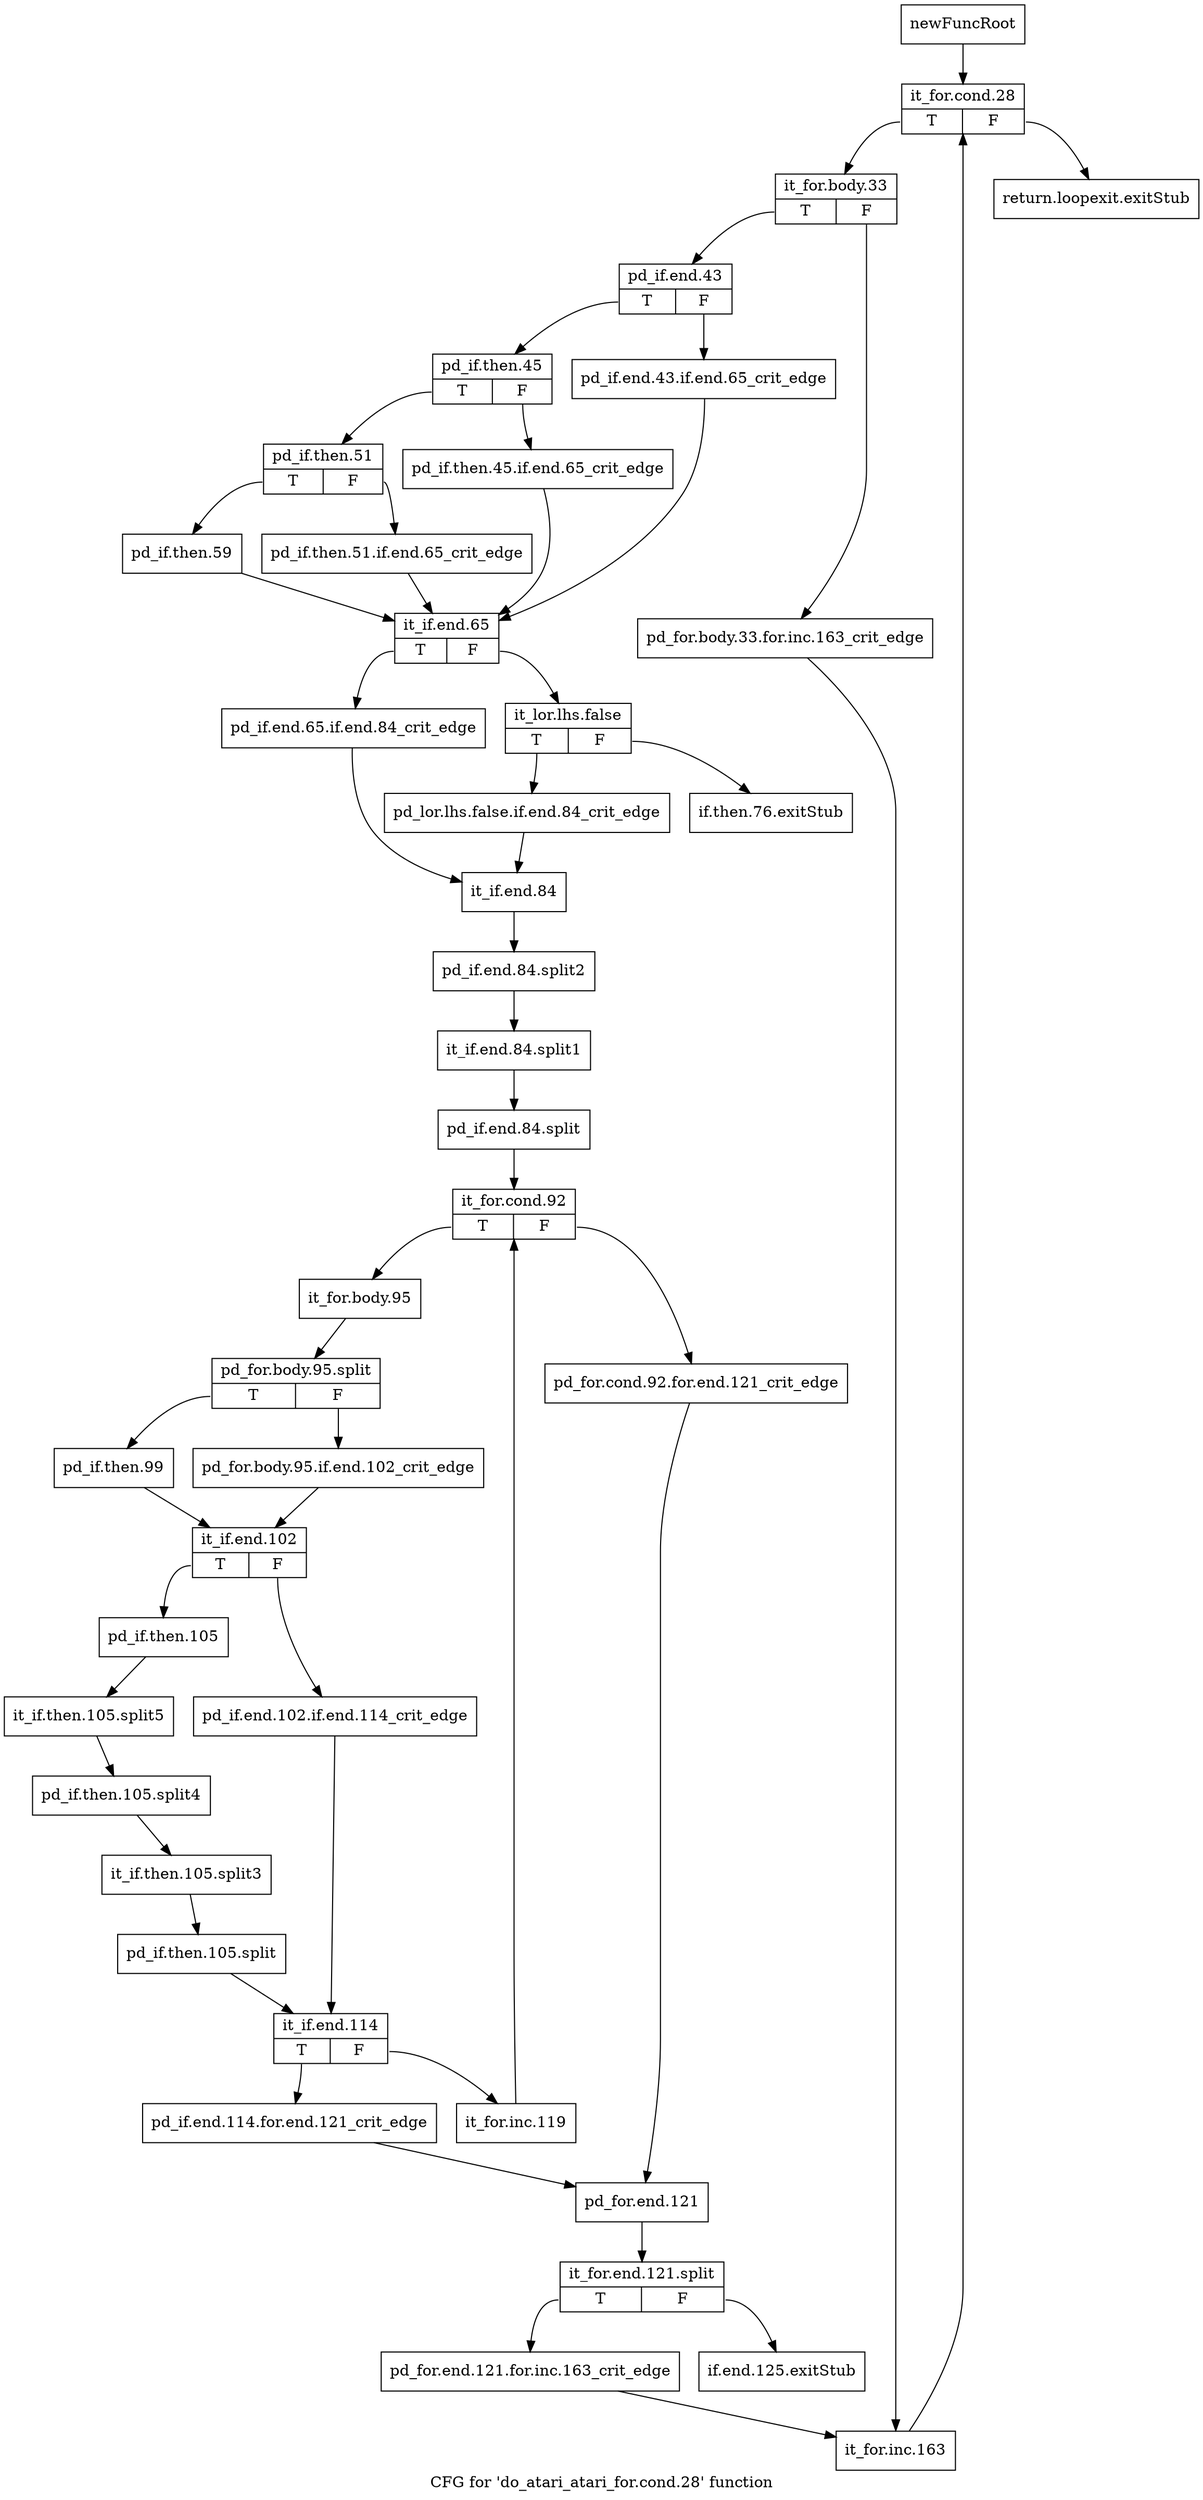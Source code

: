 digraph "CFG for 'do_atari_atari_for.cond.28' function" {
	label="CFG for 'do_atari_atari_for.cond.28' function";

	Node0x3e9eba0 [shape=record,label="{newFuncRoot}"];
	Node0x3e9eba0 -> Node0x3e9ece0;
	Node0x3e9ebf0 [shape=record,label="{return.loopexit.exitStub}"];
	Node0x3e9ec40 [shape=record,label="{if.then.76.exitStub}"];
	Node0x3e9ec90 [shape=record,label="{if.end.125.exitStub}"];
	Node0x3e9ece0 [shape=record,label="{it_for.cond.28|{<s0>T|<s1>F}}"];
	Node0x3e9ece0:s0 -> Node0x3e9ed30;
	Node0x3e9ece0:s1 -> Node0x3e9ebf0;
	Node0x3e9ed30 [shape=record,label="{it_for.body.33|{<s0>T|<s1>F}}"];
	Node0x3e9ed30:s0 -> Node0x3e9edd0;
	Node0x3e9ed30:s1 -> Node0x3e9ed80;
	Node0x3e9ed80 [shape=record,label="{pd_for.body.33.for.inc.163_crit_edge}"];
	Node0x3e9ed80 -> Node0x3e9f5a0;
	Node0x3e9edd0 [shape=record,label="{pd_if.end.43|{<s0>T|<s1>F}}"];
	Node0x3e9edd0:s0 -> Node0x3e9ee70;
	Node0x3e9edd0:s1 -> Node0x3e9ee20;
	Node0x3e9ee20 [shape=record,label="{pd_if.end.43.if.end.65_crit_edge}"];
	Node0x3e9ee20 -> Node0x3e9f000;
	Node0x3e9ee70 [shape=record,label="{pd_if.then.45|{<s0>T|<s1>F}}"];
	Node0x3e9ee70:s0 -> Node0x3e9ef10;
	Node0x3e9ee70:s1 -> Node0x3e9eec0;
	Node0x3e9eec0 [shape=record,label="{pd_if.then.45.if.end.65_crit_edge}"];
	Node0x3e9eec0 -> Node0x3e9f000;
	Node0x3e9ef10 [shape=record,label="{pd_if.then.51|{<s0>T|<s1>F}}"];
	Node0x3e9ef10:s0 -> Node0x3e9efb0;
	Node0x3e9ef10:s1 -> Node0x3e9ef60;
	Node0x3e9ef60 [shape=record,label="{pd_if.then.51.if.end.65_crit_edge}"];
	Node0x3e9ef60 -> Node0x3e9f000;
	Node0x3e9efb0 [shape=record,label="{pd_if.then.59}"];
	Node0x3e9efb0 -> Node0x3e9f000;
	Node0x3e9f000 [shape=record,label="{it_if.end.65|{<s0>T|<s1>F}}"];
	Node0x3e9f000:s0 -> Node0x3e9f0f0;
	Node0x3e9f000:s1 -> Node0x3e9f050;
	Node0x3e9f050 [shape=record,label="{it_lor.lhs.false|{<s0>T|<s1>F}}"];
	Node0x3e9f050:s0 -> Node0x3e9f0a0;
	Node0x3e9f050:s1 -> Node0x3e9ec40;
	Node0x3e9f0a0 [shape=record,label="{pd_lor.lhs.false.if.end.84_crit_edge}"];
	Node0x3e9f0a0 -> Node0x3e9f140;
	Node0x3e9f0f0 [shape=record,label="{pd_if.end.65.if.end.84_crit_edge}"];
	Node0x3e9f0f0 -> Node0x3e9f140;
	Node0x3e9f140 [shape=record,label="{it_if.end.84}"];
	Node0x3e9f140 -> Node0x4f27060;
	Node0x4f27060 [shape=record,label="{pd_if.end.84.split2}"];
	Node0x4f27060 -> Node0x4f72fb0;
	Node0x4f72fb0 [shape=record,label="{it_if.end.84.split1}"];
	Node0x4f72fb0 -> Node0x4f73000;
	Node0x4f73000 [shape=record,label="{pd_if.end.84.split}"];
	Node0x4f73000 -> Node0x3e9f190;
	Node0x3e9f190 [shape=record,label="{it_for.cond.92|{<s0>T|<s1>F}}"];
	Node0x3e9f190:s0 -> Node0x3e9f230;
	Node0x3e9f190:s1 -> Node0x3e9f1e0;
	Node0x3e9f1e0 [shape=record,label="{pd_for.cond.92.for.end.121_crit_edge}"];
	Node0x3e9f1e0 -> Node0x3e9f500;
	Node0x3e9f230 [shape=record,label="{it_for.body.95}"];
	Node0x3e9f230 -> Node0x4f72ce0;
	Node0x4f72ce0 [shape=record,label="{pd_for.body.95.split|{<s0>T|<s1>F}}"];
	Node0x4f72ce0:s0 -> Node0x3e9f2d0;
	Node0x4f72ce0:s1 -> Node0x3e9f280;
	Node0x3e9f280 [shape=record,label="{pd_for.body.95.if.end.102_crit_edge}"];
	Node0x3e9f280 -> Node0x3e9f320;
	Node0x3e9f2d0 [shape=record,label="{pd_if.then.99}"];
	Node0x3e9f2d0 -> Node0x3e9f320;
	Node0x3e9f320 [shape=record,label="{it_if.end.102|{<s0>T|<s1>F}}"];
	Node0x3e9f320:s0 -> Node0x3e9f3c0;
	Node0x3e9f320:s1 -> Node0x3e9f370;
	Node0x3e9f370 [shape=record,label="{pd_if.end.102.if.end.114_crit_edge}"];
	Node0x3e9f370 -> Node0x3e9f410;
	Node0x3e9f3c0 [shape=record,label="{pd_if.then.105}"];
	Node0x3e9f3c0 -> Node0x4f730a0;
	Node0x4f730a0 [shape=record,label="{it_if.then.105.split5}"];
	Node0x4f730a0 -> Node0x4f730f0;
	Node0x4f730f0 [shape=record,label="{pd_if.then.105.split4}"];
	Node0x4f730f0 -> Node0x4f73050;
	Node0x4f73050 [shape=record,label="{it_if.then.105.split3}"];
	Node0x4f73050 -> Node0x4f25390;
	Node0x4f25390 [shape=record,label="{pd_if.then.105.split}"];
	Node0x4f25390 -> Node0x3e9f410;
	Node0x3e9f410 [shape=record,label="{it_if.end.114|{<s0>T|<s1>F}}"];
	Node0x3e9f410:s0 -> Node0x3e9f4b0;
	Node0x3e9f410:s1 -> Node0x3e9f460;
	Node0x3e9f460 [shape=record,label="{it_for.inc.119}"];
	Node0x3e9f460 -> Node0x3e9f190;
	Node0x3e9f4b0 [shape=record,label="{pd_if.end.114.for.end.121_crit_edge}"];
	Node0x3e9f4b0 -> Node0x3e9f500;
	Node0x3e9f500 [shape=record,label="{pd_for.end.121}"];
	Node0x3e9f500 -> Node0x4f73140;
	Node0x4f73140 [shape=record,label="{it_for.end.121.split|{<s0>T|<s1>F}}"];
	Node0x4f73140:s0 -> Node0x3e9f550;
	Node0x4f73140:s1 -> Node0x3e9ec90;
	Node0x3e9f550 [shape=record,label="{pd_for.end.121.for.inc.163_crit_edge}"];
	Node0x3e9f550 -> Node0x3e9f5a0;
	Node0x3e9f5a0 [shape=record,label="{it_for.inc.163}"];
	Node0x3e9f5a0 -> Node0x3e9ece0;
}
